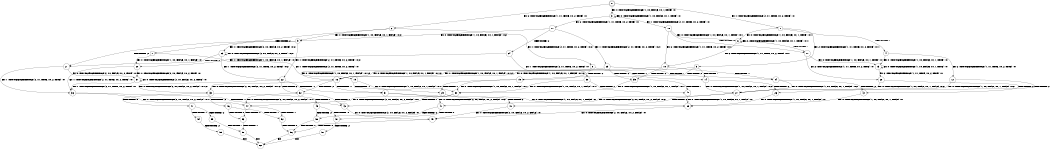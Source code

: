 digraph BCG {
size = "7, 10.5";
center = TRUE;
node [shape = circle];
0 [peripheries = 2];
0 -> 1 [label = "EX !1 !ATOMIC_EXCH_BRANCH (2, +1, TRUE, +0, 2, TRUE) !:0:"];
0 -> 2 [label = "EX !2 !ATOMIC_EXCH_BRANCH (1, +1, TRUE, +0, 2, TRUE) !:0:"];
0 -> 3 [label = "EX !0 !ATOMIC_EXCH_BRANCH (1, +0, FALSE, +0, 1, TRUE) !:0:"];
1 -> 4 [label = "TERMINATE !1"];
1 -> 5 [label = "EX !2 !ATOMIC_EXCH_BRANCH (1, +1, TRUE, +0, 2, TRUE) !:0:1:"];
1 -> 6 [label = "EX !0 !ATOMIC_EXCH_BRANCH (1, +0, FALSE, +0, 1, TRUE) !:0:1:"];
2 -> 7 [label = "TERMINATE !2"];
2 -> 8 [label = "EX !1 !ATOMIC_EXCH_BRANCH (2, +1, TRUE, +0, 2, TRUE) !:0:2:"];
2 -> 9 [label = "EX !0 !ATOMIC_EXCH_BRANCH (1, +0, FALSE, +0, 1, FALSE) !:0:2:"];
3 -> 10 [label = "EX !1 !ATOMIC_EXCH_BRANCH (2, +1, TRUE, +0, 2, TRUE) !:0:"];
3 -> 11 [label = "EX !2 !ATOMIC_EXCH_BRANCH (1, +1, TRUE, +0, 2, TRUE) !:0:"];
3 -> 3 [label = "EX !0 !ATOMIC_EXCH_BRANCH (1, +0, FALSE, +0, 1, TRUE) !:0:"];
4 -> 12 [label = "EX !2 !ATOMIC_EXCH_BRANCH (1, +1, TRUE, +0, 2, TRUE) !:0:"];
4 -> 13 [label = "EX !0 !ATOMIC_EXCH_BRANCH (1, +0, FALSE, +0, 1, TRUE) !:0:"];
5 -> 14 [label = "TERMINATE !1"];
5 -> 15 [label = "TERMINATE !2"];
5 -> 16 [label = "EX !0 !ATOMIC_EXCH_BRANCH (1, +0, FALSE, +0, 1, FALSE) !:0:1:2:"];
6 -> 17 [label = "TERMINATE !1"];
6 -> 18 [label = "EX !2 !ATOMIC_EXCH_BRANCH (1, +1, TRUE, +0, 2, TRUE) !:0:1:"];
6 -> 6 [label = "EX !0 !ATOMIC_EXCH_BRANCH (1, +0, FALSE, +0, 1, TRUE) !:0:1:"];
7 -> 19 [label = "EX !1 !ATOMIC_EXCH_BRANCH (2, +1, TRUE, +0, 2, TRUE) !:0:"];
7 -> 20 [label = "EX !0 !ATOMIC_EXCH_BRANCH (1, +0, FALSE, +0, 1, FALSE) !:0:"];
8 -> 14 [label = "TERMINATE !1"];
8 -> 15 [label = "TERMINATE !2"];
8 -> 16 [label = "EX !0 !ATOMIC_EXCH_BRANCH (1, +0, FALSE, +0, 1, FALSE) !:0:1:2:"];
9 -> 21 [label = "TERMINATE !2"];
9 -> 22 [label = "EX !1 !ATOMIC_EXCH_BRANCH (2, +1, TRUE, +0, 2, TRUE) !:0:2:"];
9 -> 23 [label = "EX !0 !ATOMIC_EXCH_BRANCH (2, +0, FALSE, +0, 2, TRUE) !:0:2:"];
10 -> 17 [label = "TERMINATE !1"];
10 -> 18 [label = "EX !2 !ATOMIC_EXCH_BRANCH (1, +1, TRUE, +0, 2, TRUE) !:0:1:"];
10 -> 6 [label = "EX !0 !ATOMIC_EXCH_BRANCH (1, +0, FALSE, +0, 1, TRUE) !:0:1:"];
11 -> 24 [label = "TERMINATE !2"];
11 -> 25 [label = "EX !1 !ATOMIC_EXCH_BRANCH (2, +1, TRUE, +0, 2, TRUE) !:0:2:"];
11 -> 9 [label = "EX !0 !ATOMIC_EXCH_BRANCH (1, +0, FALSE, +0, 1, FALSE) !:0:2:"];
12 -> 26 [label = "TERMINATE !2"];
12 -> 27 [label = "EX !0 !ATOMIC_EXCH_BRANCH (1, +0, FALSE, +0, 1, FALSE) !:0:2:"];
13 -> 28 [label = "EX !2 !ATOMIC_EXCH_BRANCH (1, +1, TRUE, +0, 2, TRUE) !:0:"];
13 -> 13 [label = "EX !0 !ATOMIC_EXCH_BRANCH (1, +0, FALSE, +0, 1, TRUE) !:0:"];
14 -> 26 [label = "TERMINATE !2"];
14 -> 27 [label = "EX !0 !ATOMIC_EXCH_BRANCH (1, +0, FALSE, +0, 1, FALSE) !:0:2:"];
15 -> 29 [label = "TERMINATE !1"];
15 -> 30 [label = "EX !0 !ATOMIC_EXCH_BRANCH (1, +0, FALSE, +0, 1, FALSE) !:0:1:"];
16 -> 31 [label = "TERMINATE !1"];
16 -> 32 [label = "TERMINATE !2"];
16 -> 33 [label = "EX !0 !ATOMIC_EXCH_BRANCH (2, +0, FALSE, +0, 2, FALSE) !:0:1:2:"];
17 -> 28 [label = "EX !2 !ATOMIC_EXCH_BRANCH (1, +1, TRUE, +0, 2, TRUE) !:0:"];
17 -> 13 [label = "EX !0 !ATOMIC_EXCH_BRANCH (1, +0, FALSE, +0, 1, TRUE) !:0:"];
18 -> 34 [label = "TERMINATE !1"];
18 -> 35 [label = "TERMINATE !2"];
18 -> 16 [label = "EX !0 !ATOMIC_EXCH_BRANCH (1, +0, FALSE, +0, 1, FALSE) !:0:1:2:"];
19 -> 29 [label = "TERMINATE !1"];
19 -> 30 [label = "EX !0 !ATOMIC_EXCH_BRANCH (1, +0, FALSE, +0, 1, FALSE) !:0:1:"];
20 -> 36 [label = "EX !1 !ATOMIC_EXCH_BRANCH (2, +1, TRUE, +0, 2, TRUE) !:0:"];
20 -> 37 [label = "EX !0 !ATOMIC_EXCH_BRANCH (2, +0, FALSE, +0, 2, TRUE) !:0:"];
21 -> 36 [label = "EX !1 !ATOMIC_EXCH_BRANCH (2, +1, TRUE, +0, 2, TRUE) !:0:"];
21 -> 37 [label = "EX !0 !ATOMIC_EXCH_BRANCH (2, +0, FALSE, +0, 2, TRUE) !:0:"];
22 -> 31 [label = "TERMINATE !1"];
22 -> 32 [label = "TERMINATE !2"];
22 -> 33 [label = "EX !0 !ATOMIC_EXCH_BRANCH (2, +0, FALSE, +0, 2, FALSE) !:0:1:2:"];
23 -> 21 [label = "TERMINATE !2"];
23 -> 22 [label = "EX !1 !ATOMIC_EXCH_BRANCH (2, +1, TRUE, +0, 2, TRUE) !:0:2:"];
23 -> 23 [label = "EX !0 !ATOMIC_EXCH_BRANCH (2, +0, FALSE, +0, 2, TRUE) !:0:2:"];
24 -> 38 [label = "EX !1 !ATOMIC_EXCH_BRANCH (2, +1, TRUE, +0, 2, TRUE) !:0:"];
24 -> 20 [label = "EX !0 !ATOMIC_EXCH_BRANCH (1, +0, FALSE, +0, 1, FALSE) !:0:"];
25 -> 34 [label = "TERMINATE !1"];
25 -> 35 [label = "TERMINATE !2"];
25 -> 16 [label = "EX !0 !ATOMIC_EXCH_BRANCH (1, +0, FALSE, +0, 1, FALSE) !:0:1:2:"];
26 -> 39 [label = "EX !0 !ATOMIC_EXCH_BRANCH (1, +0, FALSE, +0, 1, FALSE) !:0:"];
27 -> 40 [label = "TERMINATE !2"];
27 -> 41 [label = "EX !0 !ATOMIC_EXCH_BRANCH (2, +0, FALSE, +0, 2, FALSE) !:0:2:"];
28 -> 42 [label = "TERMINATE !2"];
28 -> 27 [label = "EX !0 !ATOMIC_EXCH_BRANCH (1, +0, FALSE, +0, 1, FALSE) !:0:2:"];
29 -> 39 [label = "EX !0 !ATOMIC_EXCH_BRANCH (1, +0, FALSE, +0, 1, FALSE) !:0:"];
30 -> 43 [label = "TERMINATE !1"];
30 -> 44 [label = "EX !0 !ATOMIC_EXCH_BRANCH (2, +0, FALSE, +0, 2, FALSE) !:0:1:"];
31 -> 40 [label = "TERMINATE !2"];
31 -> 41 [label = "EX !0 !ATOMIC_EXCH_BRANCH (2, +0, FALSE, +0, 2, FALSE) !:0:2:"];
32 -> 43 [label = "TERMINATE !1"];
32 -> 44 [label = "EX !0 !ATOMIC_EXCH_BRANCH (2, +0, FALSE, +0, 2, FALSE) !:0:1:"];
33 -> 45 [label = "TERMINATE !1"];
33 -> 46 [label = "TERMINATE !2"];
33 -> 47 [label = "TERMINATE !0"];
34 -> 42 [label = "TERMINATE !2"];
34 -> 27 [label = "EX !0 !ATOMIC_EXCH_BRANCH (1, +0, FALSE, +0, 1, FALSE) !:0:2:"];
35 -> 48 [label = "TERMINATE !1"];
35 -> 30 [label = "EX !0 !ATOMIC_EXCH_BRANCH (1, +0, FALSE, +0, 1, FALSE) !:0:1:"];
36 -> 43 [label = "TERMINATE !1"];
36 -> 44 [label = "EX !0 !ATOMIC_EXCH_BRANCH (2, +0, FALSE, +0, 2, FALSE) !:0:1:"];
37 -> 36 [label = "EX !1 !ATOMIC_EXCH_BRANCH (2, +1, TRUE, +0, 2, TRUE) !:0:"];
37 -> 37 [label = "EX !0 !ATOMIC_EXCH_BRANCH (2, +0, FALSE, +0, 2, TRUE) !:0:"];
38 -> 48 [label = "TERMINATE !1"];
38 -> 30 [label = "EX !0 !ATOMIC_EXCH_BRANCH (1, +0, FALSE, +0, 1, FALSE) !:0:1:"];
39 -> 49 [label = "EX !0 !ATOMIC_EXCH_BRANCH (2, +0, FALSE, +0, 2, FALSE) !:0:"];
40 -> 49 [label = "EX !0 !ATOMIC_EXCH_BRANCH (2, +0, FALSE, +0, 2, FALSE) !:0:"];
41 -> 50 [label = "TERMINATE !2"];
41 -> 51 [label = "TERMINATE !0"];
42 -> 39 [label = "EX !0 !ATOMIC_EXCH_BRANCH (1, +0, FALSE, +0, 1, FALSE) !:0:"];
43 -> 49 [label = "EX !0 !ATOMIC_EXCH_BRANCH (2, +0, FALSE, +0, 2, FALSE) !:0:"];
44 -> 52 [label = "TERMINATE !1"];
44 -> 53 [label = "TERMINATE !0"];
45 -> 50 [label = "TERMINATE !2"];
45 -> 51 [label = "TERMINATE !0"];
46 -> 52 [label = "TERMINATE !1"];
46 -> 53 [label = "TERMINATE !0"];
47 -> 54 [label = "TERMINATE !1"];
47 -> 55 [label = "TERMINATE !2"];
48 -> 39 [label = "EX !0 !ATOMIC_EXCH_BRANCH (1, +0, FALSE, +0, 1, FALSE) !:0:"];
49 -> 56 [label = "TERMINATE !0"];
50 -> 56 [label = "TERMINATE !0"];
51 -> 57 [label = "TERMINATE !2"];
52 -> 56 [label = "TERMINATE !0"];
53 -> 58 [label = "TERMINATE !1"];
54 -> 59 [label = "TERMINATE !2"];
55 -> 58 [label = "TERMINATE !1"];
56 -> 60 [label = "exit"];
57 -> 60 [label = "exit"];
58 -> 60 [label = "exit"];
59 -> 60 [label = "exit"];
}

